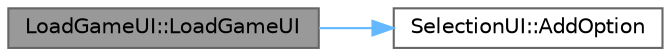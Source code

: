 digraph "LoadGameUI::LoadGameUI"
{
 // LATEX_PDF_SIZE
  bgcolor="transparent";
  edge [fontname=Helvetica,fontsize=10,labelfontname=Helvetica,labelfontsize=10];
  node [fontname=Helvetica,fontsize=10,shape=box,height=0.2,width=0.4];
  rankdir="LR";
  Node1 [id="Node000001",label="LoadGameUI::LoadGameUI",height=0.2,width=0.4,color="gray40", fillcolor="grey60", style="filled", fontcolor="black",tooltip="Constructs a LoadGameUI object with the specified path."];
  Node1 -> Node2 [id="edge1_Node000001_Node000002",color="steelblue1",style="solid",tooltip=" "];
  Node2 [id="Node000002",label="SelectionUI::AddOption",height=0.2,width=0.4,color="grey40", fillcolor="white", style="filled",URL="$class_selection_u_i.html#a03fc51aea07e91f54cf3ac037895141e",tooltip="Adds an option to the list of available options."];
}
